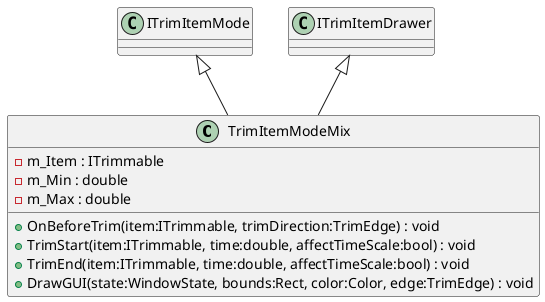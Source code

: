@startuml
class TrimItemModeMix {
    - m_Item : ITrimmable
    - m_Min : double
    - m_Max : double
    + OnBeforeTrim(item:ITrimmable, trimDirection:TrimEdge) : void
    + TrimStart(item:ITrimmable, time:double, affectTimeScale:bool) : void
    + TrimEnd(item:ITrimmable, time:double, affectTimeScale:bool) : void
    + DrawGUI(state:WindowState, bounds:Rect, color:Color, edge:TrimEdge) : void
}
ITrimItemMode <|-- TrimItemModeMix
ITrimItemDrawer <|-- TrimItemModeMix
@enduml
